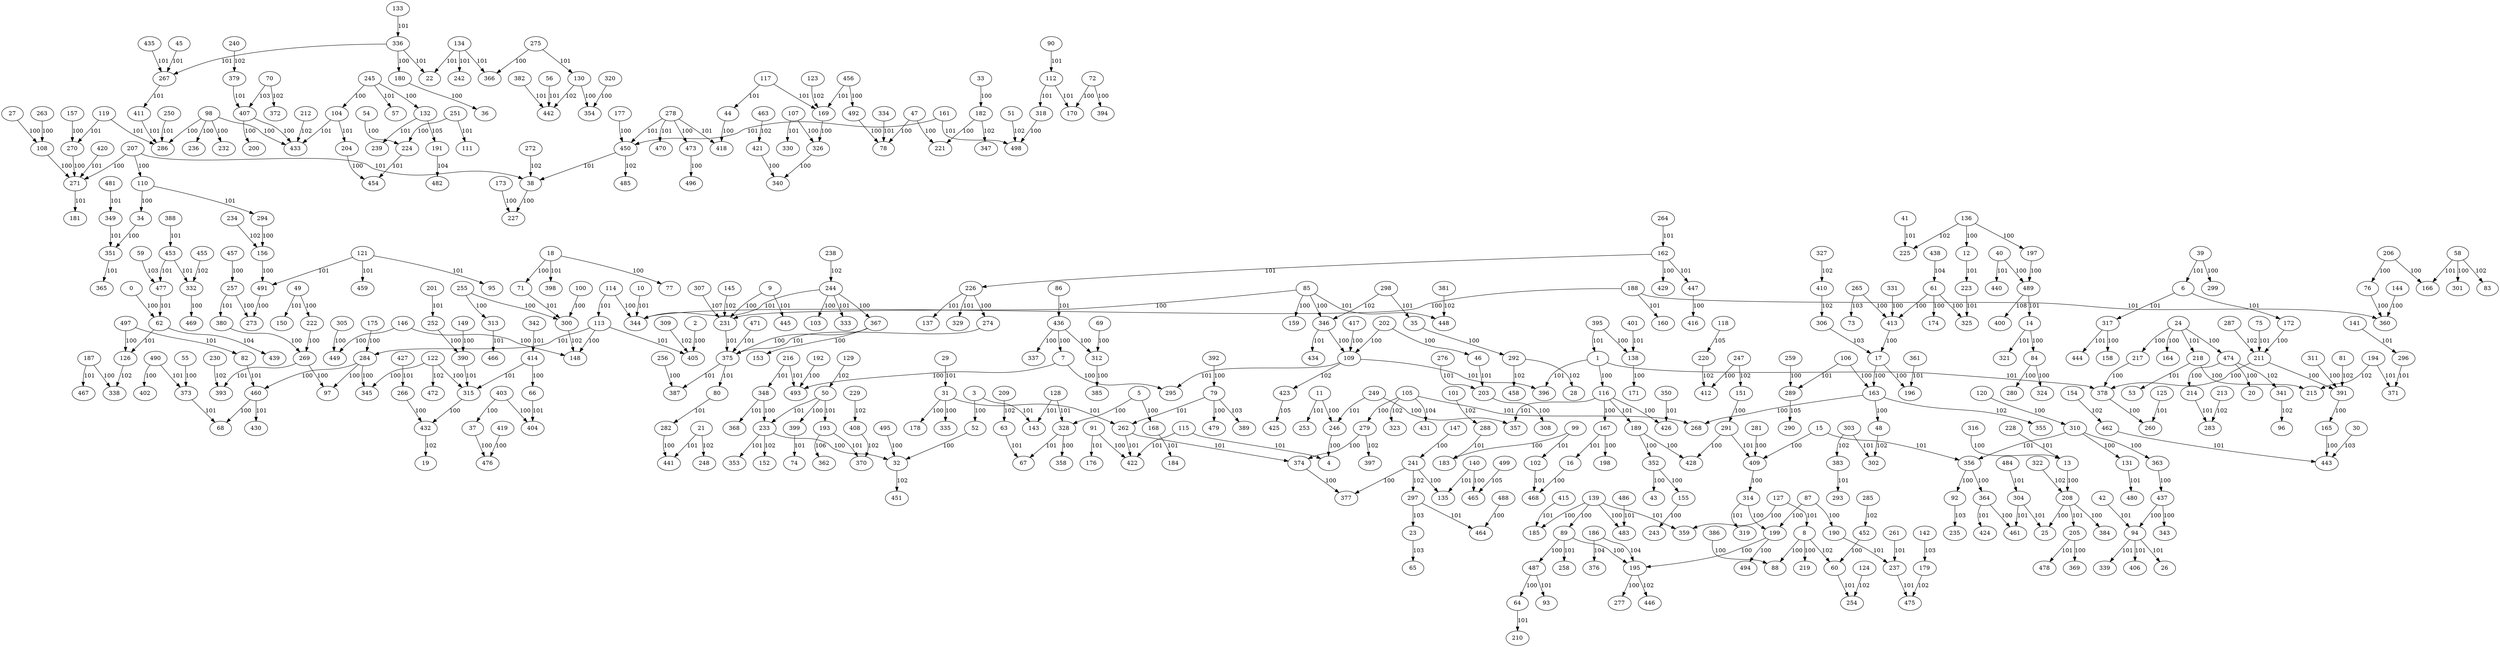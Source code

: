 digraph example{
0 -> 62[label= "100"];
3 -> 52[label= "100"];
7 -> 295[label= "100"];
7 -> 493[label= "100"];
136 -> 197[label= "100"];
139 -> 89[label= "100"];
139 -> 483[label= "100"];
310 -> 131[label= "100"];
310 -> 363[label= "100"];
139 -> 185[label= "100"];
305 -> 449[label= "100"];
138 -> 171[label= "100"];
15 -> 409[label= "100"];
31 -> 335[label= "100"];
136 -> 12[label= "100"];
294 -> 156[label= "100"];
31 -> 178[label= "100"];
291 -> 428[label= "100"];
61 -> 174[label= "100"];
61 -> 325[label= "100"];
130 -> 354[label= "100"];
284 -> 460[label= "100"];
282 -> 441[label= "100"];
284 -> 97[label= "100"];
284 -> 345[label= "100"];
61 -> 413[label= "100"];
279 -> 374[label= "100"];
281 -> 409[label= "100"];
127 -> 359[label= "100"];
278 -> 473[label= "100"];
122 -> 315[label= "100"];
275 -> 366[label= "100"];
122 -> 345[label= "100"];
269 -> 97[label= "100"];
270 -> 271[label= "100"];
265 -> 413[label= "100"];
266 -> 432[label= "100"];
13 -> 208[label= "100"];
14 -> 84[label= "100"];
58 -> 301[label= "100"];
120 -> 310[label= "100"];
263 -> 108[label= "100"];
255 -> 300[label= "100"];
257 -> 273[label= "100"];
259 -> 289[label= "100"];
255 -> 313[label= "100"];
256 -> 387[label= "100"];
27 -> 108[label= "100"];
116 -> 167[label= "100"];
116 -> 426[label= "100"];
252 -> 390[label= "100"];
249 -> 357[label= "100"];
251 -> 224[label= "100"];
55 -> 373[label= "100"];
114 -> 344[label= "100"];
247 -> 412[label= "100"];
246 -> 4[label= "100"];
244 -> 103[label= "100"];
244 -> 367[label= "100"];
245 -> 104[label= "100"];
245 -> 132[label= "100"];
24 -> 474[label= "100"];
54 -> 224[label= "100"];
113 -> 148[label= "100"];
241 -> 135[label= "100"];
241 -> 377[label= "100"];
108 -> 271[label= "100"];
110 -> 34[label= "100"];
233 -> 32[label= "100"];
50 -> 399[label= "100"];
52 -> 32[label= "100"];
107 -> 326[label= "100"];
106 -> 163[label= "100"];
105 -> 279[label= "100"];
226 -> 274[label= "100"];
222 -> 269[label= "100"];
1 -> 116[label= "100"];
2 -> 405[label= "100"];
5 -> 328[label= "100"];
24 -> 164[label= "100"];
217 -> 378[label= "100"];
218 -> 215[label= "100"];
24 -> 217[label= "100"];
49 -> 222[label= "100"];
100 -> 300[label= "100"];
99 -> 183[label= "100"];
211 -> 378[label= "100"];
211 -> 391[label= "100"];
11 -> 246[label= "100"];
47 -> 221[label= "100"];
98 -> 232[label= "100"];
98 -> 286[label= "100"];
98 -> 433[label= "100"];
98 -> 236[label= "100"];
208 -> 384[label= "100"];
497 -> 126[label= "100"];
206 -> 76[label= "100"];
207 -> 271[label= "100"];
208 -> 25[label= "100"];
495 -> 32[label= "100"];
206 -> 166[label= "100"];
207 -> 110[label= "100"];
492 -> 78[label= "100"];
491 -> 273[label= "100"];
490 -> 402[label= "100"];
47 -> 78[label= "100"];
203 -> 308[label= "100"];
204 -> 454[label= "100"];
205 -> 369[label= "100"];
488 -> 464[label= "100"];
487 -> 64[label= "100"];
202 -> 46[label= "100"];
202 -> 109[label= "100"];
473 -> 496[label= "100"];
474 -> 20[label= "100"];
474 -> 214[label= "100"];
5 -> 168[label= "100"];
44 -> 418[label= "100"];
195 -> 277[label= "100"];
199 -> 195[label= "100"];
199 -> 494[label= "100"];
197 -> 489[label= "100"];
460 -> 68[label= "100"];
91 -> 422[label= "100"];
452 -> 60[label= "100"];
456 -> 492[label= "100"];
457 -> 257[label= "100"];
192 -> 493[label= "100"];
447 -> 416[label= "100"];
85 -> 346[label= "100"];
89 -> 195[label= "100"];
89 -> 487[label= "100"];
189 -> 352[label= "100"];
189 -> 428[label= "100"];
188 -> 344[label= "100"];
437 -> 343[label= "100"];
436 -> 7[label= "100"];
437 -> 94[label= "100"];
436 -> 312[label= "100"];
436 -> 337[label= "100"];
187 -> 338[label= "100"];
87 -> 190[label= "100"];
87 -> 199[label= "100"];
421 -> 340[label= "100"];
182 -> 221[label= "100"];
419 -> 476[label= "100"];
417 -> 109[label= "100"];
8 -> 88[label= "100"];
9 -> 231[label= "100"];
40 -> 489[label= "100"];
84 -> 280[label= "100"];
84 -> 324[label= "100"];
85 -> 159[label= "100"];
85 -> 231[label= "100"];
180 -> 36[label= "100"];
414 -> 66[label= "100"];
413 -> 17[label= "100"];
177 -> 450[label= "100"];
409 -> 314[label= "100"];
175 -> 284[label= "100"];
407 -> 200[label= "100"];
407 -> 433[label= "100"];
403 -> 37[label= "100"];
403 -> 404[label= "100"];
172 -> 211[label= "100"];
173 -> 227[label= "100"];
395 -> 138[label= "100"];
391 -> 165[label= "100"];
392 -> 79[label= "100"];
37 -> 476[label= "100"];
39 -> 299[label= "100"];
169 -> 326[label= "100"];
386 -> 88[label= "100"];
79 -> 479[label= "100"];
167 -> 198[label= "100"];
380 -> 269[label= "100"];
378 -> 260[label= "100"];
165 -> 443[label= "100"];
374 -> 377[label= "100"];
38 -> 227[label= "100"];
163 -> 48[label= "100"];
163 -> 268[label= "100"];
367 -> 375[label= "100"];
162 -> 429[label= "100"];
364 -> 461[label= "100"];
367 -> 153[label= "100"];
363 -> 437[label= "100"];
8 -> 219[label= "100"];
18 -> 71[label= "100"];
76 -> 360[label= "100"];
356 -> 92[label= "100"];
356 -> 364[label= "100"];
155 -> 243[label= "100"];
156 -> 491[label= "100"];
157 -> 270[label= "100"];
352 -> 43[label= "100"];
352 -> 155[label= "100"];
348 -> 233[label= "100"];
18 -> 77[label= "100"];
346 -> 109[label= "100"];
35 -> 292[label= "100"];
72 -> 394[label= "100"];
151 -> 291[label= "100"];
336 -> 180[label= "100"];
16 -> 468[label= "100"];
17 -> 163[label= "100"];
72 -> 170[label= "100"];
149 -> 390[label= "100"];
332 -> 469[label= "100"];
331 -> 413[label= "100"];
17 -> 196[label= "100"];
34 -> 351[label= "100"];
328 -> 358[label= "100"];
146 -> 449[label= "100"];
147 -> 241[label= "100"];
326 -> 340[label= "100"];
146 -> 148[label= "100"];
33 -> 182[label= "100"];
69 -> 312[label= "100"];
144 -> 360[label= "100"];
320 -> 354[label= "100"];
318 -> 498[label= "100"];
140 -> 465[label= "100"];
314 -> 199[label= "100"];
315 -> 432[label= "100"];
317 -> 158[label= "100"];
316 -> 13[label= "100"];
311 -> 391[label= "100"];
312 -> 385[label= "100"];
310 -> 356[label= "101"];
140 -> 135[label= "101"];
139 -> 359[label= "101"];
66 -> 404[label= "101"];
304 -> 25[label= "101"];
304 -> 461[label= "101"];
303 -> 302[label= "101"];
298 -> 35[label= "101"];
296 -> 371[label= "101"];
297 -> 464[label= "101"];
134 -> 366[label= "101"];
134 -> 22[label= "101"];
134 -> 242[label= "101"];
133 -> 336[label= "101"];
31 -> 262[label= "101"];
64 -> 210[label= "101"];
291 -> 409[label= "101"];
15 -> 356[label= "101"];
132 -> 239[label= "101"];
131 -> 480[label= "101"];
288 -> 183[label= "101"];
63 -> 67[label= "101"];
128 -> 328[label= "101"];
62 -> 126[label= "101"];
128 -> 143[label= "101"];
127 -> 8[label= "101"];
278 -> 418[label= "101"];
278 -> 470[label= "101"];
278 -> 450[label= "101"];
60 -> 254[label= "101"];
274 -> 375[label= "101"];
276 -> 203[label= "101"];
275 -> 130[label= "101"];
125 -> 260[label= "101"];
271 -> 181[label= "101"];
269 -> 393[label= "101"];
267 -> 411[label= "101"];
14 -> 321[label= "101"];
121 -> 491[label= "101"];
264 -> 162[label= "101"];
121 -> 459[label= "101"];
262 -> 374[label= "101"];
262 -> 422[label= "101"];
1 -> 378[label= "101"];
29 -> 31[label= "101"];
121 -> 95[label= "101"];
58 -> 166[label= "101"];
261 -> 237[label= "101"];
119 -> 286[label= "101"];
257 -> 380[label= "101"];
119 -> 270[label= "101"];
117 -> 44[label= "101"];
117 -> 169[label= "101"];
115 -> 422[label= "101"];
116 -> 357[label= "101"];
251 -> 111[label= "101"];
116 -> 189[label= "101"];
250 -> 286[label= "101"];
56 -> 442[label= "101"];
249 -> 246[label= "101"];
115 -> 4[label= "101"];
6 -> 317[label= "101"];
245 -> 57[label= "101"];
114 -> 113[label= "101"];
244 -> 333[label= "101"];
244 -> 344[label= "101"];
113 -> 284[label= "101"];
113 -> 405[label= "101"];
112 -> 170[label= "101"];
3 -> 143[label= "101"];
112 -> 318[label= "101"];
237 -> 475[label= "101"];
110 -> 294[label= "101"];
109 -> 396[label= "101"];
233 -> 353[label= "101"];
109 -> 295[label= "101"];
231 -> 375[label= "101"];
107 -> 330[label= "101"];
106 -> 289[label= "101"];
228 -> 13[label= "101"];
1 -> 396[label= "101"];
226 -> 137[label= "101"];
226 -> 329[label= "101"];
105 -> 268[label= "101"];
224 -> 454[label= "101"];
104 -> 433[label= "101"];
223 -> 325[label= "101"];
6 -> 172[label= "101"];
12 -> 223[label= "101"];
104 -> 204[label= "101"];
50 -> 193[label= "101"];
50 -> 233[label= "101"];
102 -> 468[label= "101"];
216 -> 348[label= "101"];
218 -> 53[label= "101"];
216 -> 493[label= "101"];
24 -> 218[label= "101"];
49 -> 150[label= "101"];
214 -> 283[label= "101"];
99 -> 102[label= "101"];
208 -> 205[label= "101"];
497 -> 82[label= "101"];
207 -> 38[label= "101"];
11 -> 253[label= "101"];
490 -> 373[label= "101"];
205 -> 478[label= "101"];
489 -> 14[label= "101"];
487 -> 93[label= "101"];
486 -> 483[label= "101"];
46 -> 203[label= "101"];
484 -> 304[label= "101"];
481 -> 349[label= "101"];
94 -> 339[label= "101"];
201 -> 252[label= "101"];
477 -> 62[label= "101"];
94 -> 406[label= "101"];
94 -> 26[label= "101"];
471 -> 375[label= "101"];
45 -> 267[label= "101"];
462 -> 443[label= "101"];
460 -> 430[label= "101"];
91 -> 176[label= "101"];
194 -> 371[label= "101"];
456 -> 169[label= "101"];
21 -> 441[label= "101"];
453 -> 332[label= "101"];
453 -> 477[label= "101"];
193 -> 370[label= "101"];
450 -> 38[label= "101"];
90 -> 112[label= "101"];
190 -> 237[label= "101"];
89 -> 258[label= "101"];
187 -> 467[label= "101"];
188 -> 360[label= "101"];
188 -> 160[label= "101"];
435 -> 267[label= "101"];
10 -> 344[label= "101"];
427 -> 266[label= "101"];
86 -> 436[label= "101"];
420 -> 271[label= "101"];
42 -> 94[label= "101"];
85 -> 448[label= "101"];
415 -> 185[label= "101"];
414 -> 315[label= "101"];
411 -> 286[label= "101"];
41 -> 225[label= "101"];
401 -> 138[label= "101"];
40 -> 440[label= "101"];
399 -> 74[label= "101"];
82 -> 460[label= "101"];
395 -> 1[label= "101"];
9 -> 445[label= "101"];
388 -> 453[label= "101"];
390 -> 315[label= "101"];
39 -> 6[label= "101"];
80 -> 282[label= "101"];
168 -> 184[label= "101"];
383 -> 293[label= "101"];
382 -> 442[label= "101"];
79 -> 262[label= "101"];
379 -> 407[label= "101"];
167 -> 16[label= "101"];
375 -> 80[label= "101"];
375 -> 387[label= "101"];
373 -> 68[label= "101"];
162 -> 447[label= "101"];
161 -> 450[label= "101"];
162 -> 226[label= "101"];
18 -> 398[label= "101"];
161 -> 498[label= "101"];
364 -> 424[label= "101"];
361 -> 196[label= "101"];
75 -> 211[label= "101"];
351 -> 365[label= "101"];
350 -> 426[label= "101"];
348 -> 368[label= "101"];
349 -> 351[label= "101"];
346 -> 434[label= "101"];
342 -> 414[label= "101"];
336 -> 267[label= "101"];
336 -> 22[label= "101"];
334 -> 78[label= "101"];
71 -> 300[label= "101"];
328 -> 67[label= "101"];
317 -> 444[label= "101"];
314 -> 319[label= "101"];
141 -> 296[label= "101"];
313 -> 466[label= "101"];
309 -> 405[label= "102"];
32 -> 451[label= "102"];
303 -> 383[label= "102"];
8 -> 60[label= "102"];
136 -> 225[label= "102"];
300 -> 148[label= "102"];
298 -> 346[label= "102"];
292 -> 458[label= "102"];
292 -> 28[label= "102"];
130 -> 442[label= "102"];
287 -> 211[label= "102"];
285 -> 452[label= "102"];
129 -> 50[label= "102"];
279 -> 397[label= "102"];
126 -> 338[label= "102"];
272 -> 38[label= "102"];
124 -> 254[label= "102"];
123 -> 169[label= "102"];
122 -> 472[label= "102"];
58 -> 83[label= "102"];
247 -> 151[label= "102"];
241 -> 297[label= "102"];
240 -> 379[label= "102"];
238 -> 244[label= "102"];
109 -> 423[label= "102"];
234 -> 156[label= "102"];
233 -> 152[label= "102"];
230 -> 393[label= "102"];
229 -> 408[label= "102"];
51 -> 498[label= "102"];
105 -> 323[label= "102"];
220 -> 412[label= "102"];
101 -> 288[label= "102"];
213 -> 283[label= "102"];
212 -> 433[label= "102"];
48 -> 302[label= "102"];
209 -> 63[label= "102"];
474 -> 341[label= "102"];
463 -> 421[label= "102"];
195 -> 446[label= "102"];
455 -> 332[label= "102"];
194 -> 215[label= "102"];
450 -> 485[label= "102"];
21 -> 248[label= "102"];
432 -> 19[label= "102"];
182 -> 347[label= "102"];
179 -> 475[label= "102"];
410 -> 306[label= "102"];
408 -> 370[label= "102"];
81 -> 391[label= "102"];
381 -> 448[label= "102"];
163 -> 355[label= "102"];
154 -> 462[label= "102"];
341 -> 96[label= "102"];
327 -> 410[label= "102"];
70 -> 372[label= "102"];
145 -> 231[label= "102"];
322 -> 208[label= "102"];
306 -> 17[label= "103"];
297 -> 23[label= "103"];
30 -> 443[label= "103"];
59 -> 477[label= "103"];
265 -> 73[label= "103"];
23 -> 65[label= "103"];
92 -> 235[label= "103"];
79 -> 389[label= "103"];
70 -> 407[label= "103"];
142 -> 179[label= "103"];
62 -> 439[label= "104"];
105 -> 431[label= "104"];
191 -> 482[label= "104"];
438 -> 61[label= "104"];
186 -> 376[label= "104"];
186 -> 195[label= "104"];
132 -> 191[label= "105"];
289 -> 290[label= "105"];
118 -> 220[label= "105"];
499 -> 465[label= "105"];
423 -> 425[label= "105"];
193 -> 362[label= "106"];
307 -> 231[label= "107"];
489 -> 400[label= "108"];
}
